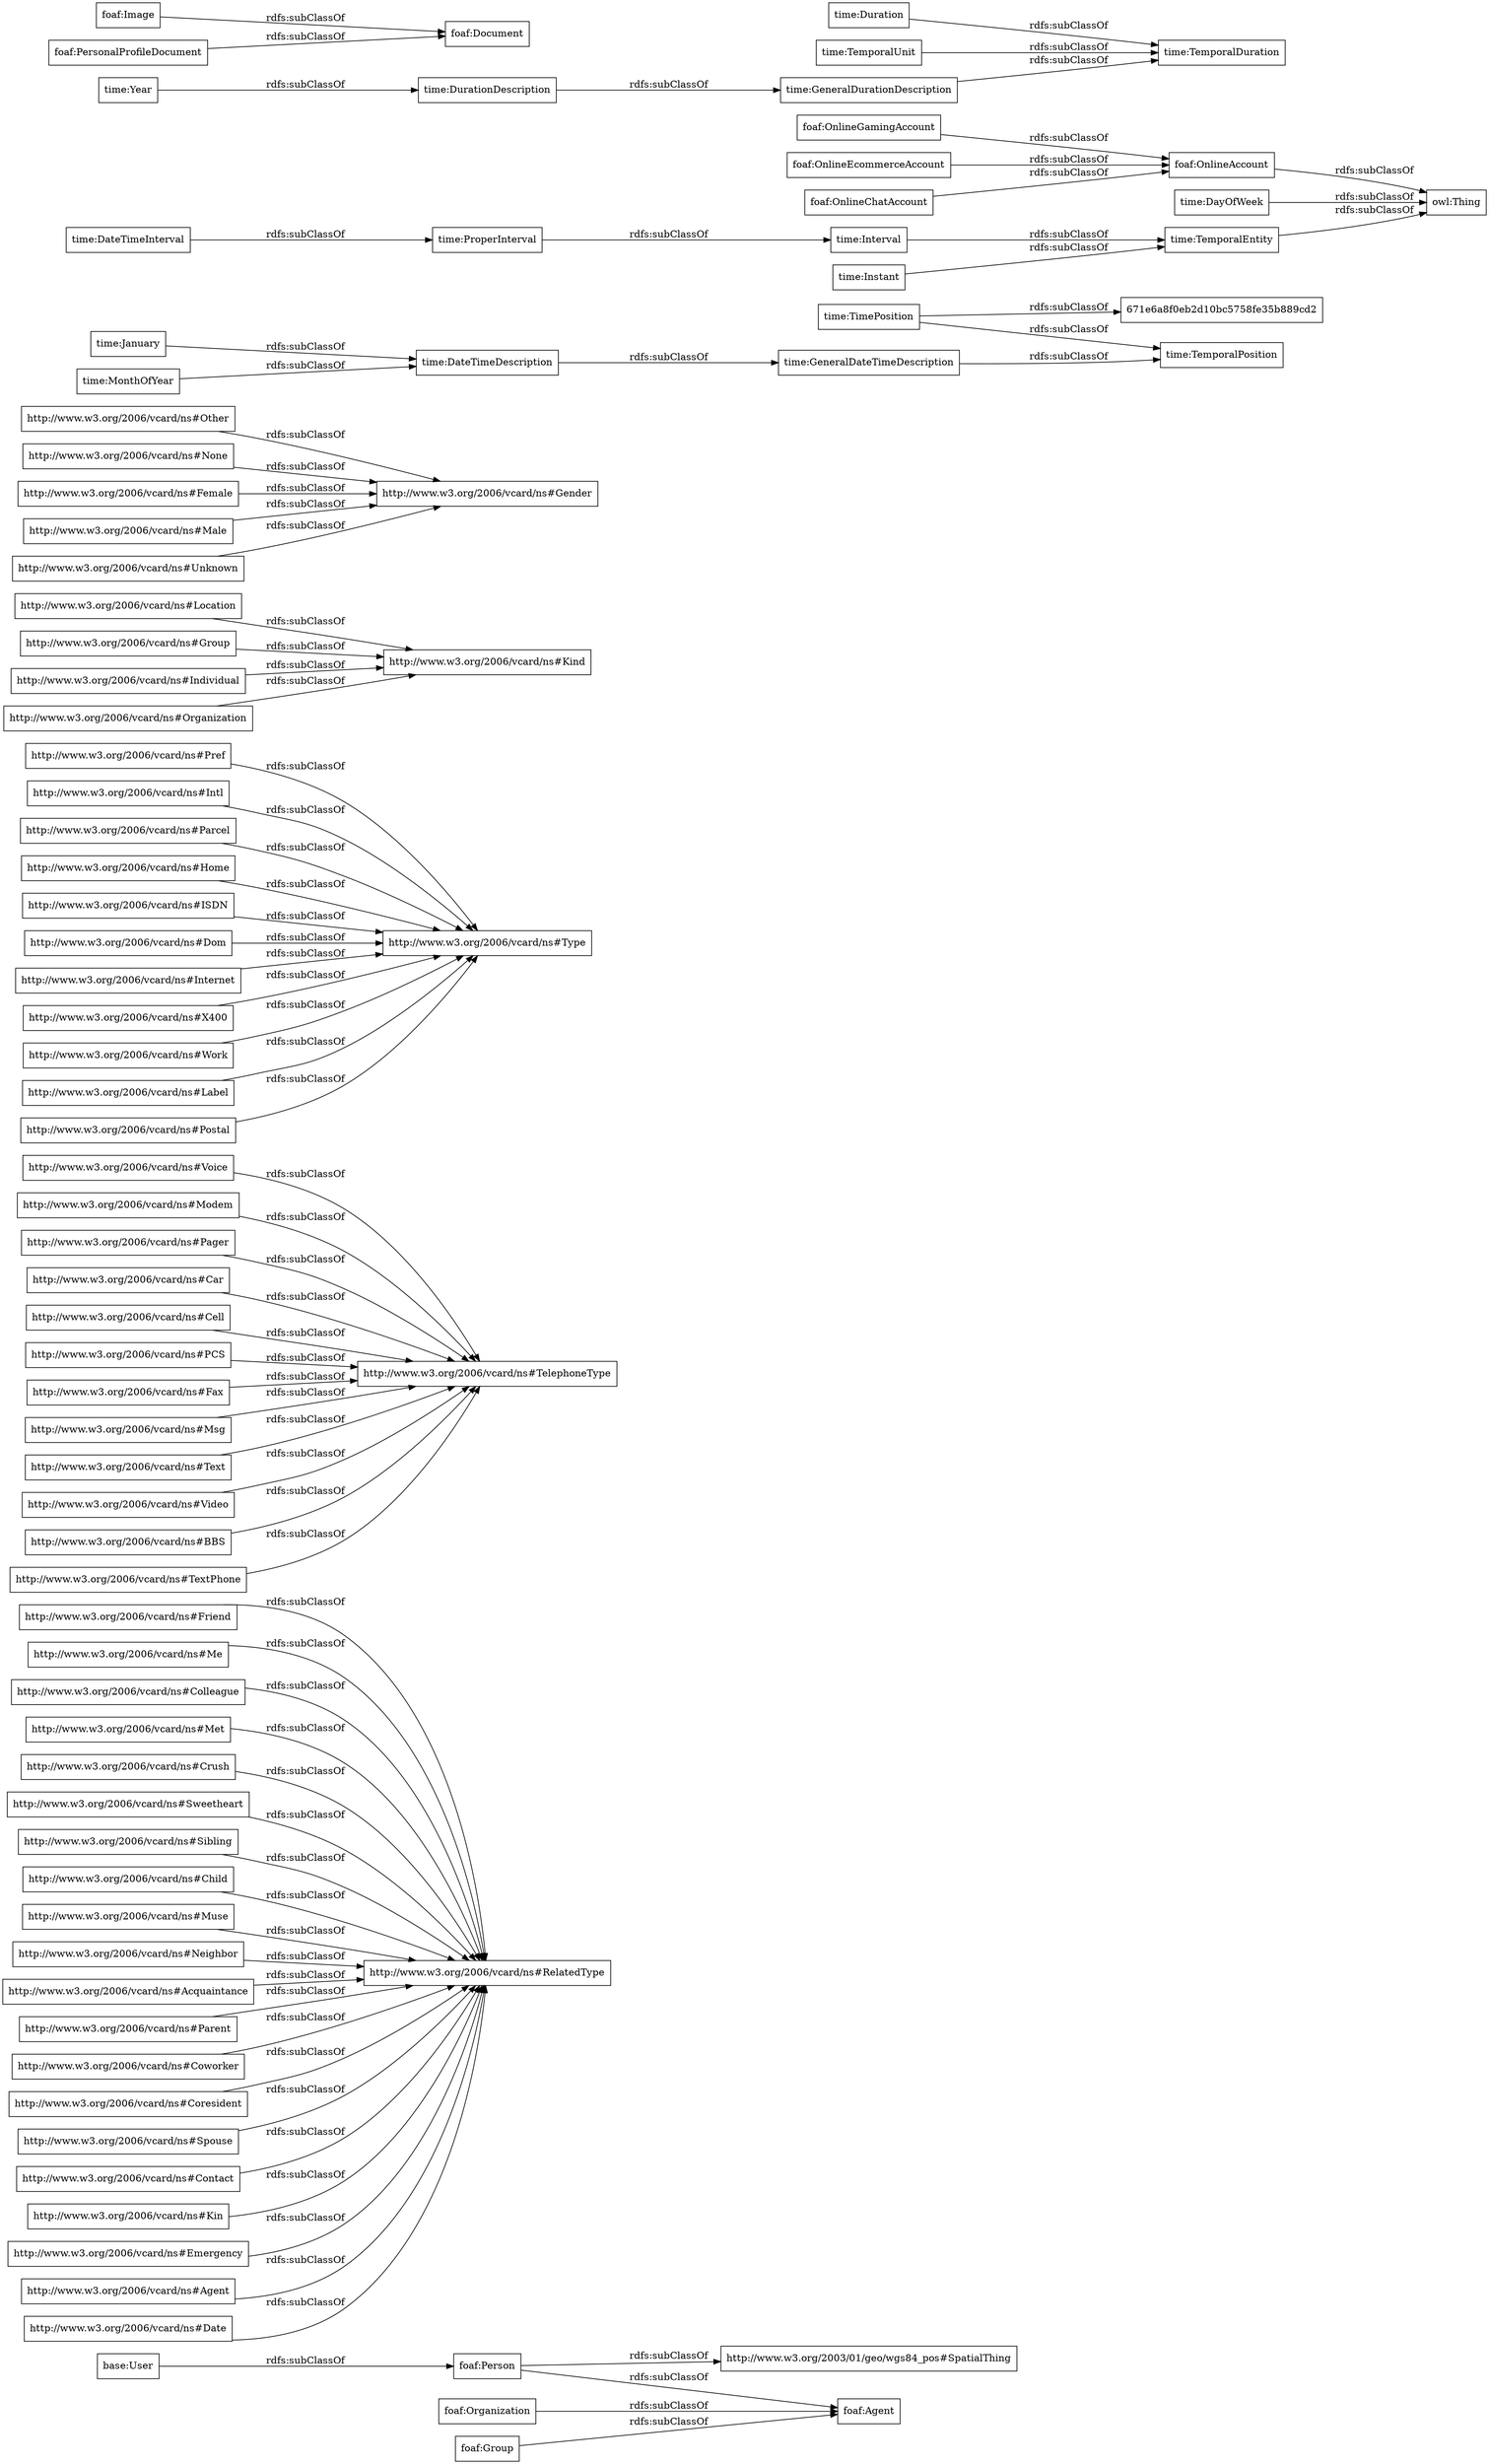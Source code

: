 digraph ar2dtool_diagram { 
rankdir=LR;
size="1000"
node [shape = rectangle, color="black"]; "base:User" "http://www.w3.org/2006/vcard/ns#Friend" "http://www.w3.org/2006/vcard/ns#Voice" "http://www.w3.org/2006/vcard/ns#Me" "http://www.w3.org/2006/vcard/ns#Colleague" "http://www.w3.org/2006/vcard/ns#Modem" "http://www.w3.org/2006/vcard/ns#Pref" "http://www.w3.org/2006/vcard/ns#Met" "http://www.w3.org/2006/vcard/ns#Pager" "http://www.w3.org/2006/vcard/ns#Car" "http://www.w3.org/2006/vcard/ns#Crush" "http://www.w3.org/2006/vcard/ns#Cell" "http://www.w3.org/2006/vcard/ns#Intl" "http://www.w3.org/2006/vcard/ns#Parcel" "http://www.w3.org/2006/vcard/ns#Kind" "http://www.w3.org/2006/vcard/ns#Home" "http://www.w3.org/2006/vcard/ns#ISDN" "http://www.w3.org/2006/vcard/ns#Other" "http://www.w3.org/2006/vcard/ns#Sweetheart" "http://www.w3.org/2006/vcard/ns#Sibling" "http://www.w3.org/2006/vcard/ns#Child" "http://www.w3.org/2006/vcard/ns#Type" "http://www.w3.org/2006/vcard/ns#Gender" "http://www.w3.org/2006/vcard/ns#Dom" "http://www.w3.org/2006/vcard/ns#PCS" "http://www.w3.org/2006/vcard/ns#Fax" "http://www.w3.org/2006/vcard/ns#Location" "http://www.w3.org/2006/vcard/ns#Muse" "http://www.w3.org/2006/vcard/ns#RelatedType" "http://www.w3.org/2006/vcard/ns#Internet" "http://www.w3.org/2006/vcard/ns#X400" "http://www.w3.org/2006/vcard/ns#Neighbor" "http://www.w3.org/2006/vcard/ns#None" "http://www.w3.org/2006/vcard/ns#Acquaintance" "http://www.w3.org/2006/vcard/ns#Parent" "http://www.w3.org/2006/vcard/ns#TelephoneType" "http://www.w3.org/2006/vcard/ns#Msg" "http://www.w3.org/2006/vcard/ns#Female" "http://www.w3.org/2006/vcard/ns#Work" "http://www.w3.org/2006/vcard/ns#Text" "http://www.w3.org/2006/vcard/ns#Label" "http://www.w3.org/2006/vcard/ns#Coworker" "http://www.w3.org/2006/vcard/ns#Male" "http://www.w3.org/2006/vcard/ns#Group" "http://www.w3.org/2006/vcard/ns#Coresident" "http://www.w3.org/2006/vcard/ns#Unknown" "http://www.w3.org/2006/vcard/ns#Postal" "http://www.w3.org/2006/vcard/ns#Spouse" "http://www.w3.org/2006/vcard/ns#Contact" "http://www.w3.org/2006/vcard/ns#Kin" "http://www.w3.org/2006/vcard/ns#Video" "http://www.w3.org/2006/vcard/ns#BBS" "http://www.w3.org/2006/vcard/ns#Emergency" "http://www.w3.org/2006/vcard/ns#Agent" "http://www.w3.org/2006/vcard/ns#Individual" "http://www.w3.org/2006/vcard/ns#TextPhone" "http://www.w3.org/2006/vcard/ns#Date" "http://www.w3.org/2006/vcard/ns#Organization" "time:GeneralDateTimeDescription" "time:DateTimeInterval" "time:DurationDescription" "671e6a8f0eb2d10bc5758fe35b889cd2" "time:TemporalDuration" "time:Duration" "time:GeneralDurationDescription" "time:January" "time:ProperInterval" "time:TimePosition" "time:TemporalPosition" "time:Interval" "time:TemporalEntity" "time:Year" "time:MonthOfYear" "time:DateTimeDescription" "time:TemporalUnit" "time:Instant" "time:DayOfWeek" "foaf:Image" "foaf:Agent" "foaf:Document" "http://www.w3.org/2003/01/geo/wgs84_pos#SpatialThing" "foaf:OnlineAccount" "foaf:Person" "foaf:OnlineChatAccount" "foaf:PersonalProfileDocument" "foaf:OnlineGamingAccount" "foaf:Organization" "foaf:Group" "foaf:OnlineEcommerceAccount" ; /*classes style*/
	"time:DateTimeDescription" -> "time:GeneralDateTimeDescription" [ label = "rdfs:subClassOf" ];
	"http://www.w3.org/2006/vcard/ns#Car" -> "http://www.w3.org/2006/vcard/ns#TelephoneType" [ label = "rdfs:subClassOf" ];
	"http://www.w3.org/2006/vcard/ns#Individual" -> "http://www.w3.org/2006/vcard/ns#Kind" [ label = "rdfs:subClassOf" ];
	"time:Instant" -> "time:TemporalEntity" [ label = "rdfs:subClassOf" ];
	"http://www.w3.org/2006/vcard/ns#Unknown" -> "http://www.w3.org/2006/vcard/ns#Gender" [ label = "rdfs:subClassOf" ];
	"http://www.w3.org/2006/vcard/ns#TextPhone" -> "http://www.w3.org/2006/vcard/ns#TelephoneType" [ label = "rdfs:subClassOf" ];
	"http://www.w3.org/2006/vcard/ns#Spouse" -> "http://www.w3.org/2006/vcard/ns#RelatedType" [ label = "rdfs:subClassOf" ];
	"foaf:Image" -> "foaf:Document" [ label = "rdfs:subClassOf" ];
	"http://www.w3.org/2006/vcard/ns#Emergency" -> "http://www.w3.org/2006/vcard/ns#RelatedType" [ label = "rdfs:subClassOf" ];
	"http://www.w3.org/2006/vcard/ns#Modem" -> "http://www.w3.org/2006/vcard/ns#TelephoneType" [ label = "rdfs:subClassOf" ];
	"http://www.w3.org/2006/vcard/ns#Home" -> "http://www.w3.org/2006/vcard/ns#Type" [ label = "rdfs:subClassOf" ];
	"time:ProperInterval" -> "time:Interval" [ label = "rdfs:subClassOf" ];
	"http://www.w3.org/2006/vcard/ns#Internet" -> "http://www.w3.org/2006/vcard/ns#Type" [ label = "rdfs:subClassOf" ];
	"foaf:OnlineEcommerceAccount" -> "foaf:OnlineAccount" [ label = "rdfs:subClassOf" ];
	"http://www.w3.org/2006/vcard/ns#Parcel" -> "http://www.w3.org/2006/vcard/ns#Type" [ label = "rdfs:subClassOf" ];
	"http://www.w3.org/2006/vcard/ns#Voice" -> "http://www.w3.org/2006/vcard/ns#TelephoneType" [ label = "rdfs:subClassOf" ];
	"time:MonthOfYear" -> "time:DateTimeDescription" [ label = "rdfs:subClassOf" ];
	"http://www.w3.org/2006/vcard/ns#Cell" -> "http://www.w3.org/2006/vcard/ns#TelephoneType" [ label = "rdfs:subClassOf" ];
	"http://www.w3.org/2006/vcard/ns#None" -> "http://www.w3.org/2006/vcard/ns#Gender" [ label = "rdfs:subClassOf" ];
	"http://www.w3.org/2006/vcard/ns#Location" -> "http://www.w3.org/2006/vcard/ns#Kind" [ label = "rdfs:subClassOf" ];
	"foaf:PersonalProfileDocument" -> "foaf:Document" [ label = "rdfs:subClassOf" ];
	"time:Duration" -> "time:TemporalDuration" [ label = "rdfs:subClassOf" ];
	"http://www.w3.org/2006/vcard/ns#Postal" -> "http://www.w3.org/2006/vcard/ns#Type" [ label = "rdfs:subClassOf" ];
	"http://www.w3.org/2006/vcard/ns#Coresident" -> "http://www.w3.org/2006/vcard/ns#RelatedType" [ label = "rdfs:subClassOf" ];
	"http://www.w3.org/2006/vcard/ns#Video" -> "http://www.w3.org/2006/vcard/ns#TelephoneType" [ label = "rdfs:subClassOf" ];
	"http://www.w3.org/2006/vcard/ns#Neighbor" -> "http://www.w3.org/2006/vcard/ns#RelatedType" [ label = "rdfs:subClassOf" ];
	"http://www.w3.org/2006/vcard/ns#Msg" -> "http://www.w3.org/2006/vcard/ns#TelephoneType" [ label = "rdfs:subClassOf" ];
	"http://www.w3.org/2006/vcard/ns#Work" -> "http://www.w3.org/2006/vcard/ns#Type" [ label = "rdfs:subClassOf" ];
	"http://www.w3.org/2006/vcard/ns#Pager" -> "http://www.w3.org/2006/vcard/ns#TelephoneType" [ label = "rdfs:subClassOf" ];
	"http://www.w3.org/2006/vcard/ns#Sweetheart" -> "http://www.w3.org/2006/vcard/ns#RelatedType" [ label = "rdfs:subClassOf" ];
	"http://www.w3.org/2006/vcard/ns#Other" -> "http://www.w3.org/2006/vcard/ns#Gender" [ label = "rdfs:subClassOf" ];
	"http://www.w3.org/2006/vcard/ns#Agent" -> "http://www.w3.org/2006/vcard/ns#RelatedType" [ label = "rdfs:subClassOf" ];
	"http://www.w3.org/2006/vcard/ns#Met" -> "http://www.w3.org/2006/vcard/ns#RelatedType" [ label = "rdfs:subClassOf" ];
	"http://www.w3.org/2006/vcard/ns#Dom" -> "http://www.w3.org/2006/vcard/ns#Type" [ label = "rdfs:subClassOf" ];
	"http://www.w3.org/2006/vcard/ns#Friend" -> "http://www.w3.org/2006/vcard/ns#RelatedType" [ label = "rdfs:subClassOf" ];
	"foaf:Organization" -> "foaf:Agent" [ label = "rdfs:subClassOf" ];
	"http://www.w3.org/2006/vcard/ns#BBS" -> "http://www.w3.org/2006/vcard/ns#TelephoneType" [ label = "rdfs:subClassOf" ];
	"foaf:OnlineChatAccount" -> "foaf:OnlineAccount" [ label = "rdfs:subClassOf" ];
	"time:TimePosition" -> "671e6a8f0eb2d10bc5758fe35b889cd2" [ label = "rdfs:subClassOf" ];
	"time:TimePosition" -> "time:TemporalPosition" [ label = "rdfs:subClassOf" ];
	"http://www.w3.org/2006/vcard/ns#PCS" -> "http://www.w3.org/2006/vcard/ns#TelephoneType" [ label = "rdfs:subClassOf" ];
	"http://www.w3.org/2006/vcard/ns#Organization" -> "http://www.w3.org/2006/vcard/ns#Kind" [ label = "rdfs:subClassOf" ];
	"time:TemporalEntity" -> "owl:Thing" [ label = "rdfs:subClassOf" ];
	"http://www.w3.org/2006/vcard/ns#Colleague" -> "http://www.w3.org/2006/vcard/ns#RelatedType" [ label = "rdfs:subClassOf" ];
	"http://www.w3.org/2006/vcard/ns#Label" -> "http://www.w3.org/2006/vcard/ns#Type" [ label = "rdfs:subClassOf" ];
	"http://www.w3.org/2006/vcard/ns#Contact" -> "http://www.w3.org/2006/vcard/ns#RelatedType" [ label = "rdfs:subClassOf" ];
	"http://www.w3.org/2006/vcard/ns#Sibling" -> "http://www.w3.org/2006/vcard/ns#RelatedType" [ label = "rdfs:subClassOf" ];
	"http://www.w3.org/2006/vcard/ns#Acquaintance" -> "http://www.w3.org/2006/vcard/ns#RelatedType" [ label = "rdfs:subClassOf" ];
	"foaf:OnlineAccount" -> "owl:Thing" [ label = "rdfs:subClassOf" ];
	"http://www.w3.org/2006/vcard/ns#Me" -> "http://www.w3.org/2006/vcard/ns#RelatedType" [ label = "rdfs:subClassOf" ];
	"time:GeneralDurationDescription" -> "time:TemporalDuration" [ label = "rdfs:subClassOf" ];
	"base:User" -> "foaf:Person" [ label = "rdfs:subClassOf" ];
	"http://www.w3.org/2006/vcard/ns#Parent" -> "http://www.w3.org/2006/vcard/ns#RelatedType" [ label = "rdfs:subClassOf" ];
	"http://www.w3.org/2006/vcard/ns#ISDN" -> "http://www.w3.org/2006/vcard/ns#Type" [ label = "rdfs:subClassOf" ];
	"http://www.w3.org/2006/vcard/ns#Group" -> "http://www.w3.org/2006/vcard/ns#Kind" [ label = "rdfs:subClassOf" ];
	"foaf:OnlineGamingAccount" -> "foaf:OnlineAccount" [ label = "rdfs:subClassOf" ];
	"http://www.w3.org/2006/vcard/ns#X400" -> "http://www.w3.org/2006/vcard/ns#Type" [ label = "rdfs:subClassOf" ];
	"http://www.w3.org/2006/vcard/ns#Crush" -> "http://www.w3.org/2006/vcard/ns#RelatedType" [ label = "rdfs:subClassOf" ];
	"time:DateTimeInterval" -> "time:ProperInterval" [ label = "rdfs:subClassOf" ];
	"time:Interval" -> "time:TemporalEntity" [ label = "rdfs:subClassOf" ];
	"time:GeneralDateTimeDescription" -> "time:TemporalPosition" [ label = "rdfs:subClassOf" ];
	"foaf:Person" -> "http://www.w3.org/2003/01/geo/wgs84_pos#SpatialThing" [ label = "rdfs:subClassOf" ];
	"foaf:Person" -> "foaf:Agent" [ label = "rdfs:subClassOf" ];
	"time:January" -> "time:DateTimeDescription" [ label = "rdfs:subClassOf" ];
	"http://www.w3.org/2006/vcard/ns#Kin" -> "http://www.w3.org/2006/vcard/ns#RelatedType" [ label = "rdfs:subClassOf" ];
	"http://www.w3.org/2006/vcard/ns#Male" -> "http://www.w3.org/2006/vcard/ns#Gender" [ label = "rdfs:subClassOf" ];
	"http://www.w3.org/2006/vcard/ns#Coworker" -> "http://www.w3.org/2006/vcard/ns#RelatedType" [ label = "rdfs:subClassOf" ];
	"time:DayOfWeek" -> "owl:Thing" [ label = "rdfs:subClassOf" ];
	"http://www.w3.org/2006/vcard/ns#Text" -> "http://www.w3.org/2006/vcard/ns#TelephoneType" [ label = "rdfs:subClassOf" ];
	"http://www.w3.org/2006/vcard/ns#Fax" -> "http://www.w3.org/2006/vcard/ns#TelephoneType" [ label = "rdfs:subClassOf" ];
	"time:Year" -> "time:DurationDescription" [ label = "rdfs:subClassOf" ];
	"http://www.w3.org/2006/vcard/ns#Child" -> "http://www.w3.org/2006/vcard/ns#RelatedType" [ label = "rdfs:subClassOf" ];
	"time:DurationDescription" -> "time:GeneralDurationDescription" [ label = "rdfs:subClassOf" ];
	"foaf:Group" -> "foaf:Agent" [ label = "rdfs:subClassOf" ];
	"http://www.w3.org/2006/vcard/ns#Pref" -> "http://www.w3.org/2006/vcard/ns#Type" [ label = "rdfs:subClassOf" ];
	"time:TemporalUnit" -> "time:TemporalDuration" [ label = "rdfs:subClassOf" ];
	"http://www.w3.org/2006/vcard/ns#Female" -> "http://www.w3.org/2006/vcard/ns#Gender" [ label = "rdfs:subClassOf" ];
	"http://www.w3.org/2006/vcard/ns#Muse" -> "http://www.w3.org/2006/vcard/ns#RelatedType" [ label = "rdfs:subClassOf" ];
	"http://www.w3.org/2006/vcard/ns#Date" -> "http://www.w3.org/2006/vcard/ns#RelatedType" [ label = "rdfs:subClassOf" ];
	"http://www.w3.org/2006/vcard/ns#Intl" -> "http://www.w3.org/2006/vcard/ns#Type" [ label = "rdfs:subClassOf" ];

}
